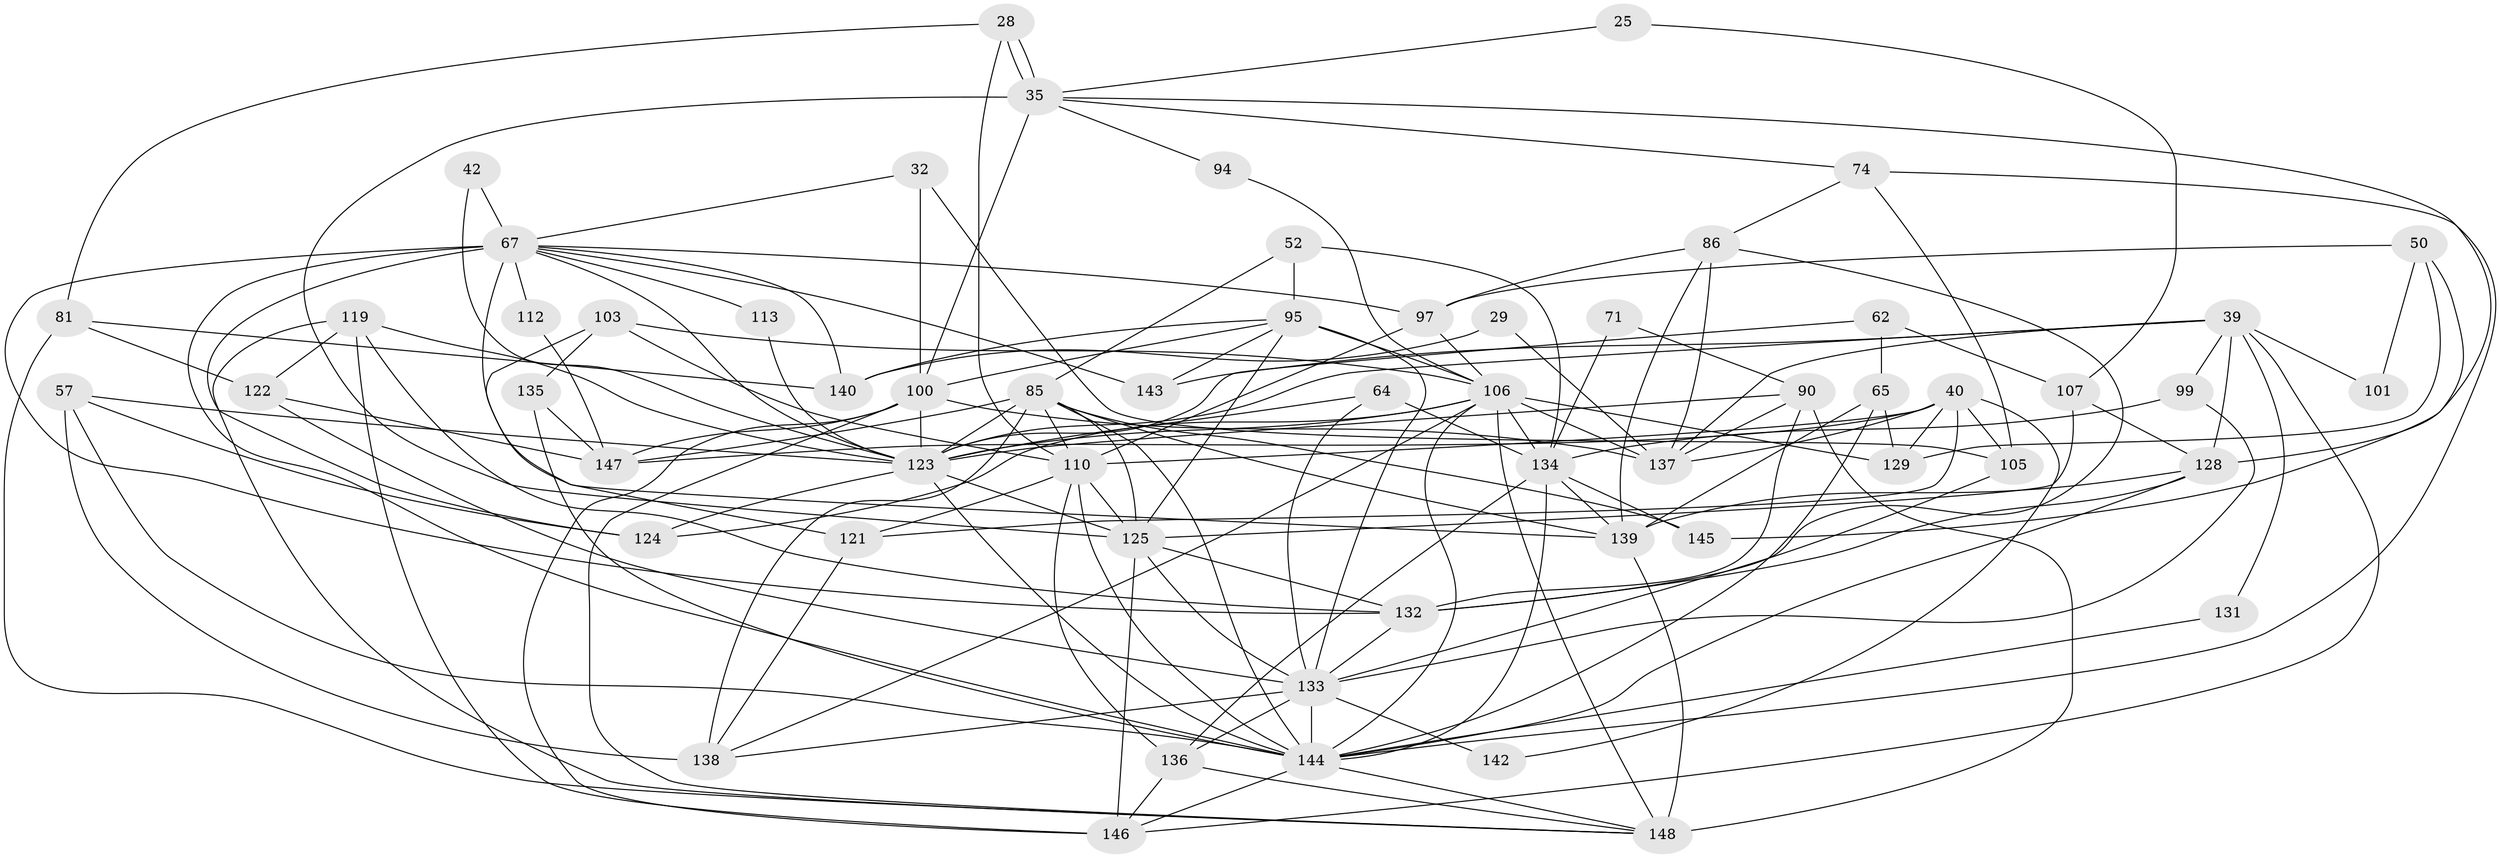 // original degree distribution, {6: 0.0945945945945946, 3: 0.27702702702702703, 4: 0.24324324324324326, 5: 0.20945945945945946, 2: 0.13513513513513514, 7: 0.02027027027027027, 8: 0.013513513513513514, 9: 0.006756756756756757}
// Generated by graph-tools (version 1.1) at 2025/54/03/04/25 21:54:06]
// undirected, 59 vertices, 158 edges
graph export_dot {
graph [start="1"]
  node [color=gray90,style=filled];
  25;
  28;
  29;
  32;
  35 [super="+30"];
  39 [super="+13"];
  40 [super="+1"];
  42;
  50;
  52;
  57;
  62 [super="+2"];
  64;
  65;
  67 [super="+51+31+53"];
  71;
  74;
  81 [super="+33"];
  85 [super="+17+70"];
  86 [super="+10"];
  90 [super="+49+59"];
  94;
  95 [super="+20+61"];
  97;
  99 [super="+21"];
  100 [super="+68"];
  101;
  103;
  105 [super="+69"];
  106 [super="+102"];
  107;
  110 [super="+75+78"];
  112;
  113;
  119 [super="+58+19"];
  121 [super="+16"];
  122 [super="+82"];
  123 [super="+14+24+48+83"];
  124 [super="+93+98+109"];
  125 [super="+37+56+116+80"];
  128 [super="+60+104"];
  129;
  131;
  132 [super="+87"];
  133 [super="+91+92"];
  134 [super="+22"];
  135 [super="+126"];
  136 [super="+36"];
  137 [super="+43+63"];
  138 [super="+54"];
  139 [super="+47+84"];
  140;
  142;
  143 [super="+108"];
  144 [super="+127+79+114"];
  145 [super="+4"];
  146 [super="+115+117"];
  147 [super="+118"];
  148 [super="+96+130+141"];
  25 -- 107;
  25 -- 35;
  28 -- 35;
  28 -- 35;
  28 -- 81;
  28 -- 110;
  29 -- 140;
  29 -- 137;
  32 -- 105;
  32 -- 67;
  32 -- 100;
  35 -- 128;
  35 -- 74;
  35 -- 94;
  35 -- 125;
  35 -- 100 [weight=2];
  39 -- 131;
  39 -- 101;
  39 -- 99;
  39 -- 143;
  39 -- 146;
  39 -- 128;
  39 -- 123;
  39 -- 137 [weight=2];
  40 -- 137;
  40 -- 121 [weight=2];
  40 -- 147;
  40 -- 129;
  40 -- 142;
  40 -- 105;
  40 -- 110;
  42 -- 67;
  42 -- 123;
  50 -- 97;
  50 -- 145 [weight=2];
  50 -- 101;
  50 -- 129;
  52 -- 134;
  52 -- 85;
  52 -- 95;
  57 -- 144;
  57 -- 124;
  57 -- 138;
  57 -- 123;
  62 -- 65 [weight=2];
  62 -- 107;
  62 -- 123;
  64 -- 134;
  64 -- 133;
  64 -- 123;
  65 -- 129;
  65 -- 144;
  65 -- 139;
  67 -- 112;
  67 -- 113;
  67 -- 97;
  67 -- 132;
  67 -- 140;
  67 -- 144;
  67 -- 143 [weight=3];
  67 -- 139 [weight=3];
  67 -- 124 [weight=3];
  67 -- 123;
  71 -- 134;
  71 -- 90;
  74 -- 105;
  74 -- 86;
  74 -- 144;
  81 -- 140 [weight=2];
  81 -- 122;
  81 -- 148;
  85 -- 144;
  85 -- 138;
  85 -- 139 [weight=2];
  85 -- 145;
  85 -- 147 [weight=2];
  85 -- 123 [weight=2];
  85 -- 110;
  85 -- 125;
  86 -- 97;
  86 -- 132;
  86 -- 137;
  86 -- 139;
  90 -- 123 [weight=5];
  90 -- 132 [weight=2];
  90 -- 137 [weight=2];
  90 -- 148 [weight=2];
  94 -- 106;
  95 -- 140;
  95 -- 133 [weight=2];
  95 -- 143;
  95 -- 100;
  95 -- 106 [weight=2];
  95 -- 125;
  97 -- 106;
  97 -- 110;
  99 -- 134;
  99 -- 133;
  100 -- 146 [weight=2];
  100 -- 147;
  100 -- 123;
  100 -- 148;
  100 -- 137;
  103 -- 121 [weight=2];
  103 -- 135;
  103 -- 106;
  103 -- 110;
  105 -- 133 [weight=2];
  106 -- 137;
  106 -- 123 [weight=4];
  106 -- 129;
  106 -- 134;
  106 -- 144;
  106 -- 148 [weight=3];
  106 -- 124 [weight=2];
  106 -- 138;
  107 -- 125;
  107 -- 128;
  110 -- 144 [weight=3];
  110 -- 136;
  110 -- 121;
  110 -- 125;
  112 -- 147;
  113 -- 123;
  119 -- 146;
  119 -- 122;
  119 -- 132;
  119 -- 123;
  119 -- 148;
  121 -- 138;
  122 -- 133;
  122 -- 147;
  123 -- 144;
  123 -- 125 [weight=2];
  123 -- 124;
  125 -- 132 [weight=2];
  125 -- 133;
  125 -- 146 [weight=2];
  128 -- 144;
  128 -- 132;
  128 -- 139;
  131 -- 144;
  132 -- 133;
  133 -- 142;
  133 -- 144 [weight=3];
  133 -- 136;
  133 -- 138;
  134 -- 136;
  134 -- 145 [weight=2];
  134 -- 144 [weight=3];
  134 -- 139;
  135 -- 147;
  135 -- 144 [weight=2];
  136 -- 146;
  136 -- 148;
  139 -- 148 [weight=2];
  144 -- 146;
  144 -- 148;
}
